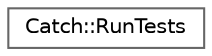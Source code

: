 digraph "Graphical Class Hierarchy"
{
 // LATEX_PDF_SIZE
  bgcolor="transparent";
  edge [fontname=Helvetica,fontsize=10,labelfontname=Helvetica,labelfontsize=10];
  node [fontname=Helvetica,fontsize=10,shape=box,height=0.2,width=0.4];
  rankdir="LR";
  Node0 [label="Catch::RunTests",height=0.2,width=0.4,color="grey40", fillcolor="white", style="filled",URL="$struct_catch_1_1_run_tests.html",tooltip=" "];
}
